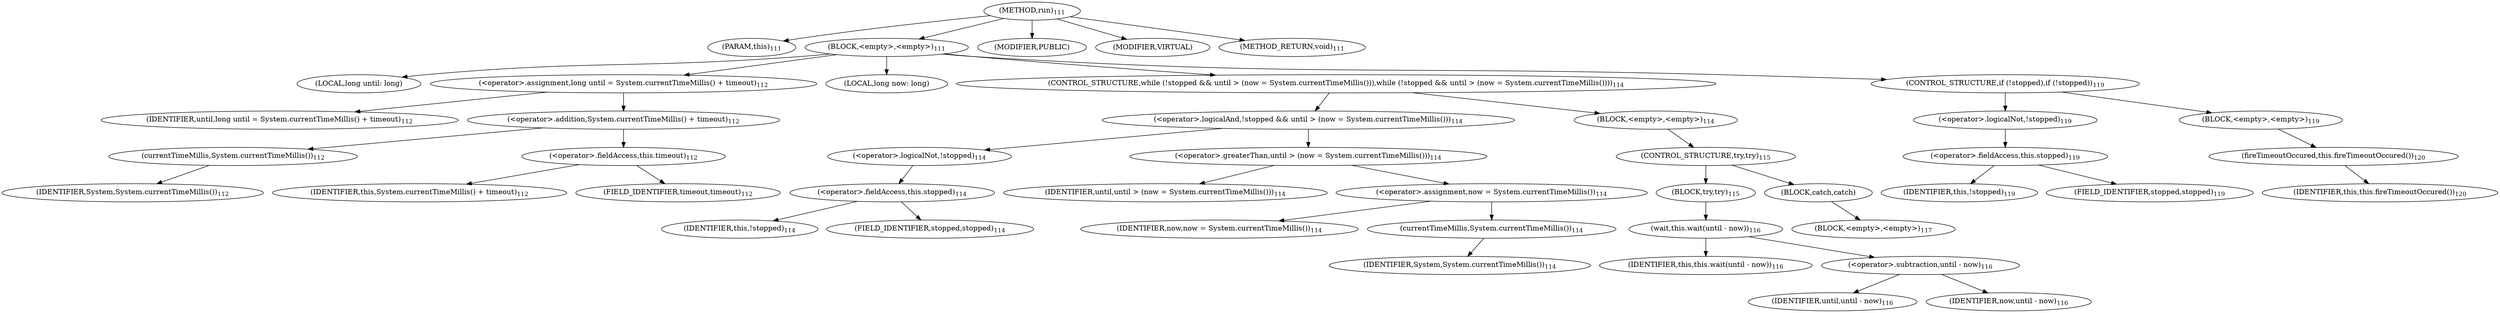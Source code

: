 digraph "run" {  
"162" [label = <(METHOD,run)<SUB>111</SUB>> ]
"14" [label = <(PARAM,this)<SUB>111</SUB>> ]
"163" [label = <(BLOCK,&lt;empty&gt;,&lt;empty&gt;)<SUB>111</SUB>> ]
"164" [label = <(LOCAL,long until: long)> ]
"165" [label = <(&lt;operator&gt;.assignment,long until = System.currentTimeMillis() + timeout)<SUB>112</SUB>> ]
"166" [label = <(IDENTIFIER,until,long until = System.currentTimeMillis() + timeout)<SUB>112</SUB>> ]
"167" [label = <(&lt;operator&gt;.addition,System.currentTimeMillis() + timeout)<SUB>112</SUB>> ]
"168" [label = <(currentTimeMillis,System.currentTimeMillis())<SUB>112</SUB>> ]
"169" [label = <(IDENTIFIER,System,System.currentTimeMillis())<SUB>112</SUB>> ]
"170" [label = <(&lt;operator&gt;.fieldAccess,this.timeout)<SUB>112</SUB>> ]
"171" [label = <(IDENTIFIER,this,System.currentTimeMillis() + timeout)<SUB>112</SUB>> ]
"172" [label = <(FIELD_IDENTIFIER,timeout,timeout)<SUB>112</SUB>> ]
"173" [label = <(LOCAL,long now: long)> ]
"174" [label = <(CONTROL_STRUCTURE,while (!stopped &amp;&amp; until &gt; (now = System.currentTimeMillis())),while (!stopped &amp;&amp; until &gt; (now = System.currentTimeMillis())))<SUB>114</SUB>> ]
"175" [label = <(&lt;operator&gt;.logicalAnd,!stopped &amp;&amp; until &gt; (now = System.currentTimeMillis()))<SUB>114</SUB>> ]
"176" [label = <(&lt;operator&gt;.logicalNot,!stopped)<SUB>114</SUB>> ]
"177" [label = <(&lt;operator&gt;.fieldAccess,this.stopped)<SUB>114</SUB>> ]
"178" [label = <(IDENTIFIER,this,!stopped)<SUB>114</SUB>> ]
"179" [label = <(FIELD_IDENTIFIER,stopped,stopped)<SUB>114</SUB>> ]
"180" [label = <(&lt;operator&gt;.greaterThan,until &gt; (now = System.currentTimeMillis()))<SUB>114</SUB>> ]
"181" [label = <(IDENTIFIER,until,until &gt; (now = System.currentTimeMillis()))<SUB>114</SUB>> ]
"182" [label = <(&lt;operator&gt;.assignment,now = System.currentTimeMillis())<SUB>114</SUB>> ]
"183" [label = <(IDENTIFIER,now,now = System.currentTimeMillis())<SUB>114</SUB>> ]
"184" [label = <(currentTimeMillis,System.currentTimeMillis())<SUB>114</SUB>> ]
"185" [label = <(IDENTIFIER,System,System.currentTimeMillis())<SUB>114</SUB>> ]
"186" [label = <(BLOCK,&lt;empty&gt;,&lt;empty&gt;)<SUB>114</SUB>> ]
"187" [label = <(CONTROL_STRUCTURE,try,try)<SUB>115</SUB>> ]
"188" [label = <(BLOCK,try,try)<SUB>115</SUB>> ]
"189" [label = <(wait,this.wait(until - now))<SUB>116</SUB>> ]
"13" [label = <(IDENTIFIER,this,this.wait(until - now))<SUB>116</SUB>> ]
"190" [label = <(&lt;operator&gt;.subtraction,until - now)<SUB>116</SUB>> ]
"191" [label = <(IDENTIFIER,until,until - now)<SUB>116</SUB>> ]
"192" [label = <(IDENTIFIER,now,until - now)<SUB>116</SUB>> ]
"193" [label = <(BLOCK,catch,catch)> ]
"194" [label = <(BLOCK,&lt;empty&gt;,&lt;empty&gt;)<SUB>117</SUB>> ]
"195" [label = <(CONTROL_STRUCTURE,if (!stopped),if (!stopped))<SUB>119</SUB>> ]
"196" [label = <(&lt;operator&gt;.logicalNot,!stopped)<SUB>119</SUB>> ]
"197" [label = <(&lt;operator&gt;.fieldAccess,this.stopped)<SUB>119</SUB>> ]
"198" [label = <(IDENTIFIER,this,!stopped)<SUB>119</SUB>> ]
"199" [label = <(FIELD_IDENTIFIER,stopped,stopped)<SUB>119</SUB>> ]
"200" [label = <(BLOCK,&lt;empty&gt;,&lt;empty&gt;)<SUB>119</SUB>> ]
"201" [label = <(fireTimeoutOccured,this.fireTimeoutOccured())<SUB>120</SUB>> ]
"15" [label = <(IDENTIFIER,this,this.fireTimeoutOccured())<SUB>120</SUB>> ]
"202" [label = <(MODIFIER,PUBLIC)> ]
"203" [label = <(MODIFIER,VIRTUAL)> ]
"204" [label = <(METHOD_RETURN,void)<SUB>111</SUB>> ]
  "162" -> "14" 
  "162" -> "163" 
  "162" -> "202" 
  "162" -> "203" 
  "162" -> "204" 
  "163" -> "164" 
  "163" -> "165" 
  "163" -> "173" 
  "163" -> "174" 
  "163" -> "195" 
  "165" -> "166" 
  "165" -> "167" 
  "167" -> "168" 
  "167" -> "170" 
  "168" -> "169" 
  "170" -> "171" 
  "170" -> "172" 
  "174" -> "175" 
  "174" -> "186" 
  "175" -> "176" 
  "175" -> "180" 
  "176" -> "177" 
  "177" -> "178" 
  "177" -> "179" 
  "180" -> "181" 
  "180" -> "182" 
  "182" -> "183" 
  "182" -> "184" 
  "184" -> "185" 
  "186" -> "187" 
  "187" -> "188" 
  "187" -> "193" 
  "188" -> "189" 
  "189" -> "13" 
  "189" -> "190" 
  "190" -> "191" 
  "190" -> "192" 
  "193" -> "194" 
  "195" -> "196" 
  "195" -> "200" 
  "196" -> "197" 
  "197" -> "198" 
  "197" -> "199" 
  "200" -> "201" 
  "201" -> "15" 
}
